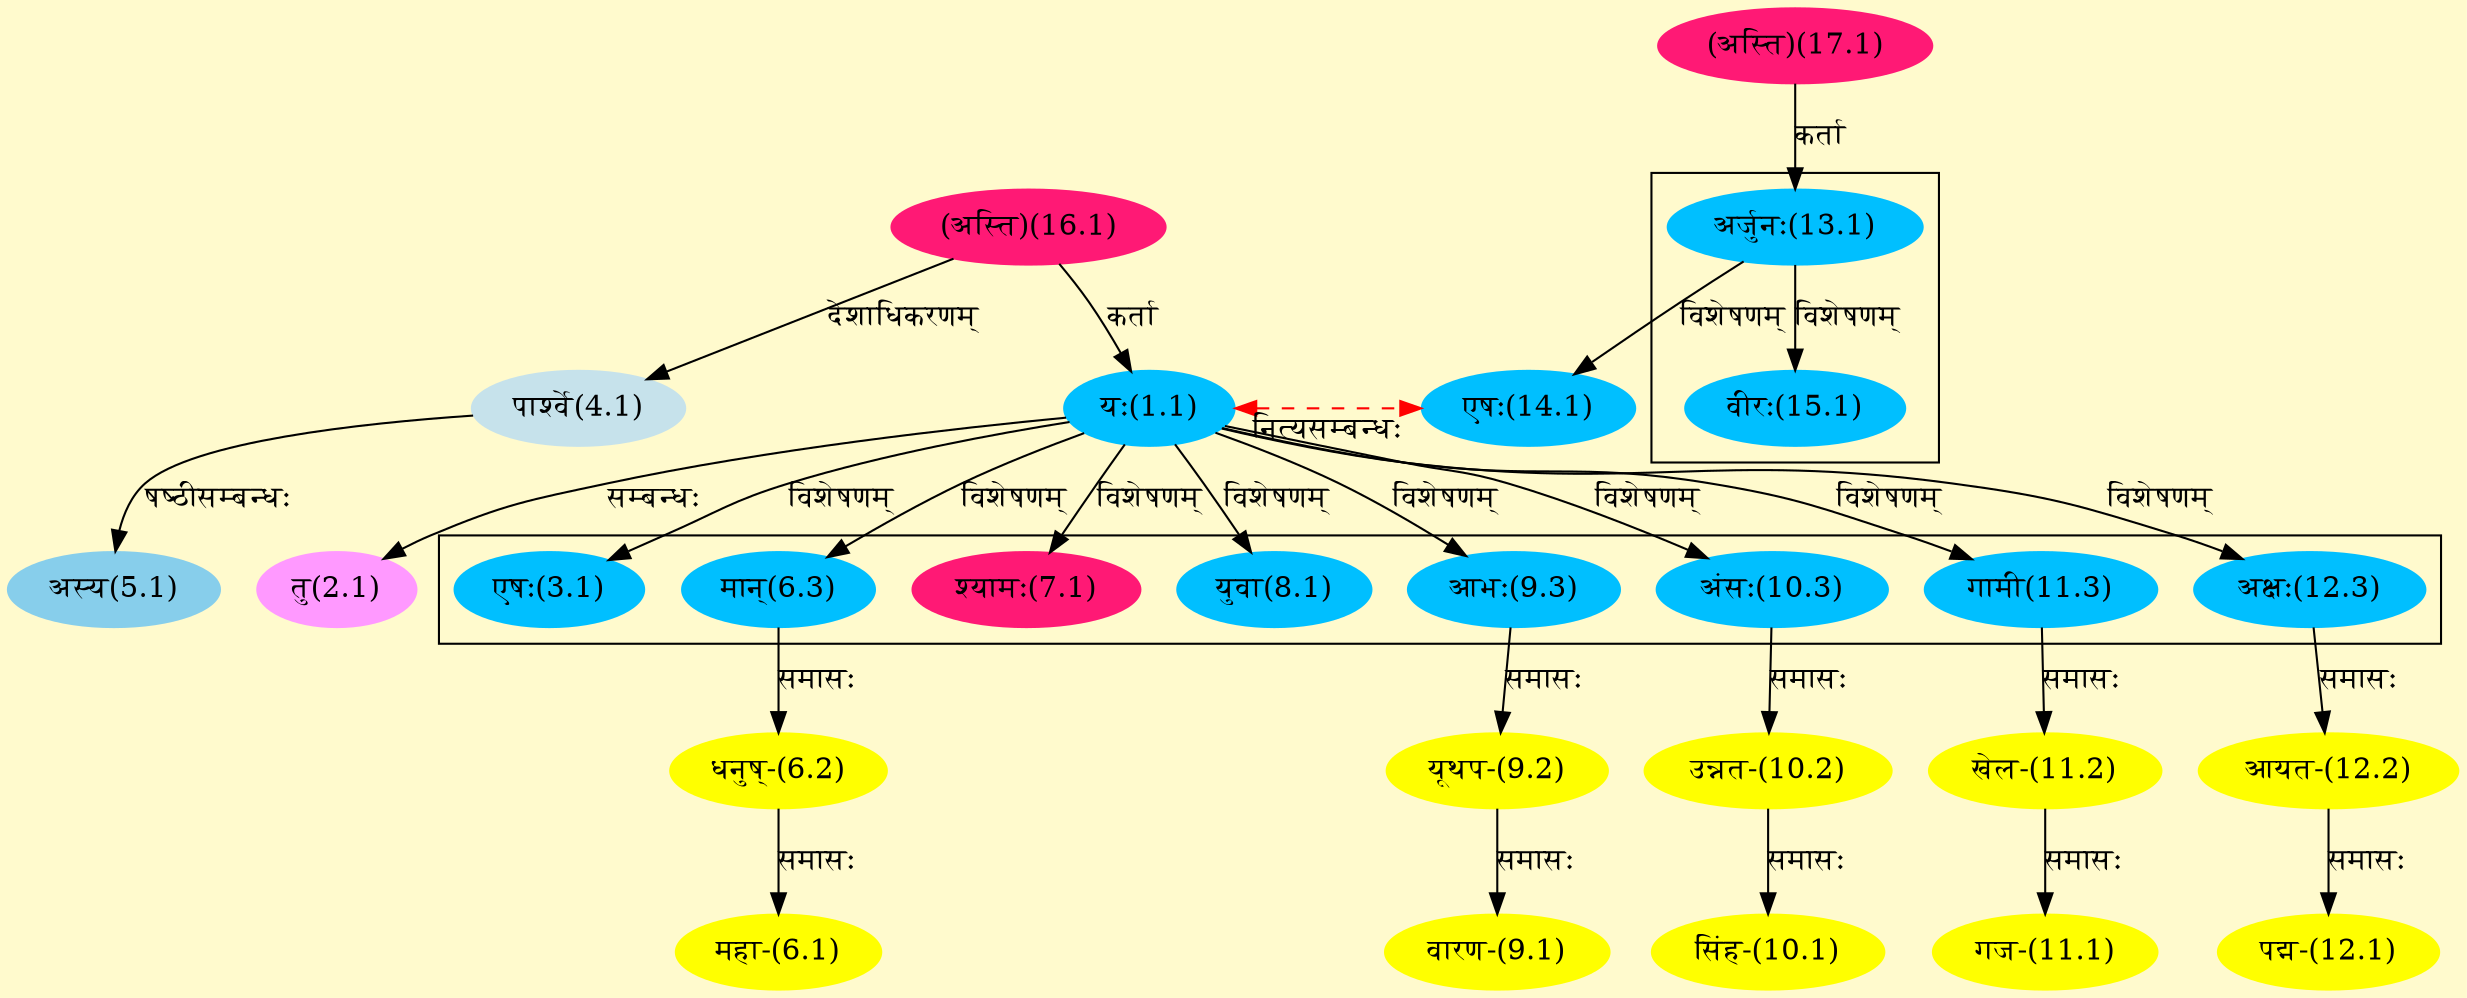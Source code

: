 digraph G{
rankdir=BT;
 compound=true;
 bgcolor="lemonchiffon1";

subgraph cluster_1{
Node3_1 [style=filled, color="#00BFFF" label = "एषः(3.1)"]
Node1_1 [style=filled, color="#00BFFF" label = "यः(1.1)"]
Node6_3 [style=filled, color="#00BFFF" label = "मान्(6.3)"]
Node7_1 [style=filled, color="#FF1975" label = "श्यामः(7.1)"]
Node8_1 [style=filled, color="#00BFFF" label = "युवा(8.1)"]
Node9_3 [style=filled, color="#00BFFF" label = "आभः(9.3)"]
Node10_3 [style=filled, color="#00BFFF" label = "अंसः(10.3)"]
Node11_3 [style=filled, color="#00BFFF" label = "गामी(11.3)"]
Node12_3 [style=filled, color="#00BFFF" label = "अक्षः(12.3)"]

}

subgraph cluster_2{
Node14_1 [style=filled, color="#00BFFF" label = "एषः(14.1)"]
Node13_1 [style=filled, color="#00BFFF" label = "अर्जुनः(13.1)"]
Node15_1 [style=filled, color="#00BFFF" label = "वीरः(15.1)"]

}
Node1_1 [style=filled, color="#00BFFF" label = "यः(1.1)"]
Node16_1 [style=filled, color="#FF1975" label = "(अस्ति)(16.1)"]
Node14_1 [style=filled, color="#00BFFF" label = "एषः(14.1)"]
Node2_1 [style=filled, color="#FF99FF" label = "तु(2.1)"]
Node4_1 [style=filled, color="#C6E2EB" label = "पार्श्वे(4.1)"]
Node5_1 [style=filled, color="#87CEEB" label = "अस्य(5.1)"]
Node6_1 [style=filled, color="#FFFF00" label = "महा-(6.1)"]
Node6_2 [style=filled, color="#FFFF00" label = "धनुष्-(6.2)"]
Node6_3 [style=filled, color="#00BFFF" label = "मान्(6.3)"]
Node9_1 [style=filled, color="#FFFF00" label = "वारण-(9.1)"]
Node9_2 [style=filled, color="#FFFF00" label = "यूथप-(9.2)"]
Node9_3 [style=filled, color="#00BFFF" label = "आभः(9.3)"]
Node10_1 [style=filled, color="#FFFF00" label = "सिंह-(10.1)"]
Node10_2 [style=filled, color="#FFFF00" label = "उन्नत-(10.2)"]
Node10_3 [style=filled, color="#00BFFF" label = "अंसः(10.3)"]
Node11_1 [style=filled, color="#FFFF00" label = "गज-(11.1)"]
Node11_2 [style=filled, color="#FFFF00" label = "खेल-(11.2)"]
Node11_3 [style=filled, color="#00BFFF" label = "गामी(11.3)"]
Node12_1 [style=filled, color="#FFFF00" label = "पद्म-(12.1)"]
Node12_2 [style=filled, color="#FFFF00" label = "आयत-(12.2)"]
Node12_3 [style=filled, color="#00BFFF" label = "अक्षः(12.3)"]
Node13_1 [style=filled, color="#00BFFF" label = "अर्जुनः(13.1)"]
Node17_1 [style=filled, color="#FF1975" label = "(अस्ति)(17.1)"]
{rank = same; Node1_1; Node14_1;}
/* Start of Relations section */

Node1_1 -> Node16_1 [  label="कर्ता"  dir="back" ]
Node1_1 -> Node14_1 [ style=dashed color="red" label="नित्यसम्बन्धः"  dir="both" ]
Node2_1 -> Node1_1 [  label="सम्बन्धः"  dir="back" ]
Node3_1 -> Node1_1 [  label="विशेषणम्"  dir="back" ]
Node4_1 -> Node16_1 [  label="देशाधिकरणम्"  dir="back" ]
Node5_1 -> Node4_1 [  label="षष्ठीसम्बन्धः"  dir="back" ]
Node6_1 -> Node6_2 [  label="समासः"  dir="back" ]
Node6_2 -> Node6_3 [  label="समासः"  dir="back" ]
Node6_3 -> Node1_1 [  label="विशेषणम्"  dir="back" ]
Node7_1 -> Node1_1 [  label="विशेषणम्"  dir="back" ]
Node8_1 -> Node1_1 [  label="विशेषणम्"  dir="back" ]
Node9_1 -> Node9_2 [  label="समासः"  dir="back" ]
Node9_2 -> Node9_3 [  label="समासः"  dir="back" ]
Node9_3 -> Node1_1 [  label="विशेषणम्"  dir="back" ]
Node10_1 -> Node10_2 [  label="समासः"  dir="back" ]
Node10_2 -> Node10_3 [  label="समासः"  dir="back" ]
Node10_3 -> Node1_1 [  label="विशेषणम्"  dir="back" ]
Node11_1 -> Node11_2 [  label="समासः"  dir="back" ]
Node11_2 -> Node11_3 [  label="समासः"  dir="back" ]
Node11_3 -> Node1_1 [  label="विशेषणम्"  dir="back" ]
Node12_1 -> Node12_2 [  label="समासः"  dir="back" ]
Node12_2 -> Node12_3 [  label="समासः"  dir="back" ]
Node12_3 -> Node1_1 [  label="विशेषणम्"  dir="back" ]
Node13_1 -> Node17_1 [  label="कर्ता"  dir="back" ]
Node14_1 -> Node13_1 [  label="विशेषणम्"  dir="back" ]
Node15_1 -> Node13_1 [  label="विशेषणम्"  dir="back" ]
}
